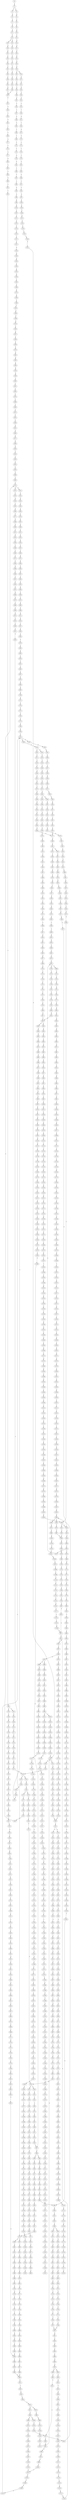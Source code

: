 strict digraph  {
	S0 -> S1 [ label = T ];
	S1 -> S2 [ label = C ];
	S1 -> S3 [ label = T ];
	S2 -> S4 [ label = G ];
	S3 -> S5 [ label = G ];
	S4 -> S6 [ label = C ];
	S5 -> S7 [ label = C ];
	S6 -> S8 [ label = C ];
	S7 -> S9 [ label = C ];
	S8 -> S10 [ label = A ];
	S9 -> S11 [ label = A ];
	S10 -> S12 [ label = T ];
	S11 -> S13 [ label = T ];
	S12 -> S14 [ label = G ];
	S13 -> S15 [ label = A ];
	S13 -> S16 [ label = G ];
	S14 -> S17 [ label = A ];
	S15 -> S18 [ label = A ];
	S16 -> S19 [ label = A ];
	S17 -> S20 [ label = A ];
	S18 -> S21 [ label = A ];
	S19 -> S22 [ label = A ];
	S20 -> S23 [ label = G ];
	S21 -> S24 [ label = C ];
	S22 -> S25 [ label = C ];
	S23 -> S26 [ label = A ];
	S24 -> S27 [ label = C ];
	S25 -> S28 [ label = C ];
	S26 -> S29 [ label = G ];
	S27 -> S30 [ label = T ];
	S28 -> S31 [ label = T ];
	S29 -> S32 [ label = T ];
	S29 -> S33 [ label = G ];
	S30 -> S34 [ label = C ];
	S31 -> S35 [ label = C ];
	S32 -> S36 [ label = C ];
	S33 -> S37 [ label = C ];
	S34 -> S38 [ label = C ];
	S35 -> S39 [ label = C ];
	S36 -> S40 [ label = T ];
	S37 -> S41 [ label = A ];
	S38 -> S42 [ label = A ];
	S39 -> S43 [ label = A ];
	S40 -> S44 [ label = C ];
	S41 -> S45 [ label = G ];
	S42 -> S46 [ label = G ];
	S43 -> S47 [ label = G ];
	S44 -> S48 [ label = T ];
	S45 -> S49 [ label = T ];
	S46 -> S50 [ label = T ];
	S47 -> S50 [ label = T ];
	S48 -> S51 [ label = C ];
	S49 -> S52 [ label = C ];
	S50 -> S53 [ label = C ];
	S51 -> S54 [ label = T ];
	S52 -> S55 [ label = C ];
	S53 -> S56 [ label = G ];
	S54 -> S57 [ label = C ];
	S55 -> S58 [ label = T ];
	S56 -> S59 [ label = T ];
	S57 -> S60 [ label = G ];
	S58 -> S61 [ label = G ];
	S59 -> S62 [ label = G ];
	S60 -> S63 [ label = G ];
	S61 -> S64 [ label = C ];
	S62 -> S65 [ label = C ];
	S63 -> S66 [ label = T ];
	S64 -> S67 [ label = G ];
	S65 -> S68 [ label = C ];
	S66 -> S69 [ label = C ];
	S67 -> S70 [ label = G ];
	S68 -> S71 [ label = A ];
	S69 -> S72 [ label = T ];
	S70 -> S73 [ label = C ];
	S71 -> S74 [ label = C ];
	S72 -> S75 [ label = C ];
	S73 -> S76 [ label = C ];
	S74 -> S77 [ label = G ];
	S75 -> S78 [ label = G ];
	S76 -> S79 [ label = T ];
	S77 -> S80 [ label = A ];
	S78 -> S81 [ label = G ];
	S79 -> S82 [ label = G ];
	S80 -> S83 [ label = G ];
	S81 -> S84 [ label = T ];
	S82 -> S85 [ label = T ];
	S83 -> S86 [ label = T ];
	S84 -> S87 [ label = T ];
	S85 -> S88 [ label = G ];
	S86 -> S89 [ label = G ];
	S87 -> S90 [ label = C ];
	S88 -> S91 [ label = C ];
	S89 -> S92 [ label = T ];
	S90 -> S93 [ label = A ];
	S91 -> S94 [ label = T ];
	S92 -> S95 [ label = C ];
	S93 -> S96 [ label = A ];
	S94 -> S97 [ label = A ];
	S95 -> S98 [ label = T ];
	S96 -> S99 [ label = G ];
	S97 -> S100 [ label = C ];
	S98 -> S101 [ label = T ];
	S98 -> S102 [ label = C ];
	S99 -> S103 [ label = A ];
	S100 -> S104 [ label = C ];
	S101 -> S105 [ label = C ];
	S102 -> S106 [ label = C ];
	S103 -> S107 [ label = C ];
	S104 -> S108 [ label = T ];
	S105 -> S109 [ label = G ];
	S106 -> S110 [ label = G ];
	S107 -> S111 [ label = C ];
	S108 -> S112 [ label = G ];
	S109 -> S113 [ label = G ];
	S110 -> S114 [ label = T ];
	S111 -> S115 [ label = T ];
	S112 -> S116 [ label = T ];
	S113 -> S117 [ label = T ];
	S114 -> S118 [ label = T ];
	S115 -> S119 [ label = T ];
	S116 -> S120 [ label = C ];
	S117 -> S121 [ label = C ];
	S118 -> S122 [ label = C ];
	S119 -> S123 [ label = T ];
	S120 -> S124 [ label = C ];
	S121 -> S125 [ label = C ];
	S122 -> S126 [ label = C ];
	S123 -> S127 [ label = T ];
	S124 -> S128 [ label = T ];
	S125 -> S129 [ label = T ];
	S126 -> S130 [ label = T ];
	S127 -> S131 [ label = T ];
	S128 -> S132 [ label = T ];
	S129 -> S133 [ label = T ];
	S130 -> S134 [ label = T ];
	S131 -> S135 [ label = G ];
	S132 -> S136 [ label = G ];
	S133 -> S137 [ label = G ];
	S134 -> S138 [ label = A ];
	S135 -> S139 [ label = A ];
	S136 -> S140 [ label = A ];
	S136 -> S141 [ label = T ];
	S137 -> S142 [ label = A ];
	S138 -> S143 [ label = A ];
	S139 -> S144 [ label = A ];
	S140 -> S145 [ label = A ];
	S141 -> S146 [ label = A ];
	S142 -> S147 [ label = A ];
	S143 -> S148 [ label = A ];
	S144 -> S149 [ label = C ];
	S145 -> S150 [ label = C ];
	S146 -> S151 [ label = G ];
	S147 -> S150 [ label = C ];
	S148 -> S152 [ label = C ];
	S149 -> S153 [ label = A ];
	S150 -> S154 [ label = T ];
	S150 -> S155 [ label = A ];
	S151 -> S156 [ label = G ];
	S152 -> S157 [ label = A ];
	S153 -> S158 [ label = G ];
	S154 -> S159 [ label = T ];
	S155 -> S160 [ label = G ];
	S156 -> S161 [ label = A ];
	S157 -> S162 [ label = G ];
	S158 -> S163 [ label = T ];
	S159 -> S164 [ label = C ];
	S160 -> S165 [ label = G ];
	S161 -> S166 [ label = G ];
	S162 -> S167 [ label = G ];
	S163 -> S168 [ label = T ];
	S164 -> S169 [ label = A ];
	S165 -> S170 [ label = G ];
	S165 -> S171 [ label = T ];
	S166 -> S172 [ label = A ];
	S167 -> S173 [ label = T ];
	S168 -> S174 [ label = G ];
	S169 -> S175 [ label = A ];
	S170 -> S176 [ label = T ];
	S171 -> S177 [ label = C ];
	S172 -> S178 [ label = G ];
	S173 -> S179 [ label = C ];
	S174 -> S180 [ label = A ];
	S175 -> S181 [ label = C ];
	S176 -> S182 [ label = C ];
	S177 -> S183 [ label = C ];
	S178 -> S184 [ label = G ];
	S179 -> S185 [ label = T ];
	S180 -> S186 [ label = C ];
	S181 -> S187 [ label = C ];
	S181 -> S188 [ label = T ];
	S182 -> S189 [ label = C ];
	S183 -> S190 [ label = C ];
	S184 -> S191 [ label = T ];
	S185 -> S192 [ label = C ];
	S186 -> S193 [ label = T ];
	S187 -> S194 [ label = G ];
	S188 -> S195 [ label = G ];
	S189 -> S196 [ label = G ];
	S190 -> S197 [ label = T ];
	S191 -> S198 [ label = C ];
	S192 -> S199 [ label = T ];
	S193 -> S200 [ label = G ];
	S194 -> S201 [ label = G ];
	S195 -> S202 [ label = G ];
	S195 -> S203 [ label = C ];
	S196 -> S204 [ label = C ];
	S197 -> S205 [ label = T ];
	S198 -> S206 [ label = C ];
	S199 -> S207 [ label = C ];
	S200 -> S208 [ label = T ];
	S201 -> S209 [ label = C ];
	S202 -> S210 [ label = C ];
	S203 -> S211 [ label = C ];
	S204 -> S212 [ label = C ];
	S205 -> S213 [ label = C ];
	S206 -> S214 [ label = C ];
	S207 -> S215 [ label = C ];
	S208 -> S216 [ label = A ];
	S209 -> S217 [ label = C ];
	S210 -> S218 [ label = C ];
	S211 -> S219 [ label = C ];
	S212 -> S220 [ label = G ];
	S213 -> S221 [ label = T ];
	S213 -> S222 [ label = G ];
	S214 -> S223 [ label = A ];
	S214 -> S224 [ label = G ];
	S215 -> S225 [ label = G ];
	S216 -> S226 [ label = C ];
	S217 -> S227 [ label = C ];
	S218 -> S228 [ label = C ];
	S219 -> S229 [ label = T ];
	S220 -> S230 [ label = C ];
	S220 -> S231 [ label = G ];
	S221 -> S232 [ label = C ];
	S222 -> S233 [ label = C ];
	S223 -> S234 [ label = G ];
	S224 -> S235 [ label = G ];
	S225 -> S236 [ label = T ];
	S226 -> S237 [ label = A ];
	S227 -> S238 [ label = A ];
	S228 -> S239 [ label = A ];
	S229 -> S240 [ label = A ];
	S230 -> S241 [ label = A ];
	S231 -> S242 [ label = A ];
	S232 -> S243 [ label = G ];
	S233 -> S244 [ label = A ];
	S234 -> S245 [ label = A ];
	S235 -> S246 [ label = A ];
	S236 -> S247 [ label = A ];
	S237 -> S248 [ label = C ];
	S238 -> S249 [ label = G ];
	S239 -> S250 [ label = G ];
	S240 -> S251 [ label = G ];
	S241 -> S252 [ label = C ];
	S242 -> S253 [ label = A ];
	S243 -> S254 [ label = T ];
	S244 -> S255 [ label = C ];
	S245 -> S256 [ label = G ];
	S246 -> S257 [ label = G ];
	S247 -> S258 [ label = C ];
	S248 -> S259 [ label = T ];
	S249 -> S260 [ label = T ];
	S250 -> S261 [ label = G ];
	S251 -> S262 [ label = G ];
	S252 -> S263 [ label = G ];
	S253 -> S264 [ label = C ];
	S254 -> S265 [ label = A ];
	S255 -> S266 [ label = G ];
	S256 -> S267 [ label = C ];
	S257 -> S268 [ label = G ];
	S258 -> S269 [ label = A ];
	S259 -> S270 [ label = T ];
	S260 -> S271 [ label = T ];
	S261 -> S272 [ label = T ];
	S262 -> S273 [ label = T ];
	S263 -> S274 [ label = C ];
	S264 -> S275 [ label = T ];
	S265 -> S276 [ label = C ];
	S266 -> S277 [ label = T ];
	S267 -> S278 [ label = C ];
	S268 -> S279 [ label = C ];
	S269 -> S280 [ label = T ];
	S270 -> S281 [ label = G ];
	S271 -> S282 [ label = G ];
	S272 -> S283 [ label = G ];
	S273 -> S284 [ label = G ];
	S274 -> S285 [ label = G ];
	S275 -> S286 [ label = G ];
	S276 -> S287 [ label = G ];
	S277 -> S288 [ label = G ];
	S278 -> S289 [ label = A ];
	S279 -> S290 [ label = G ];
	S280 -> S291 [ label = G ];
	S281 -> S292 [ label = G ];
	S282 -> S293 [ label = T ];
	S283 -> S294 [ label = C ];
	S283 -> S295 [ label = G ];
	S284 -> S296 [ label = T ];
	S285 -> S297 [ label = C ];
	S286 -> S298 [ label = C ];
	S287 -> S299 [ label = G ];
	S288 -> S300 [ label = G ];
	S289 -> S301 [ label = C ];
	S290 -> S302 [ label = T ];
	S291 -> S303 [ label = G ];
	S292 -> S304 [ label = A ];
	S293 -> S305 [ label = G ];
	S294 -> S306 [ label = G ];
	S295 -> S307 [ label = G ];
	S296 -> S308 [ label = G ];
	S297 -> S309 [ label = A ];
	S298 -> S310 [ label = A ];
	S299 -> S311 [ label = C ];
	S300 -> S312 [ label = C ];
	S301 -> S313 [ label = G ];
	S302 -> S314 [ label = G ];
	S303 -> S315 [ label = C ];
	S304 -> S316 [ label = G ];
	S305 -> S317 [ label = C ];
	S306 -> S318 [ label = C ];
	S307 -> S319 [ label = C ];
	S308 -> S320 [ label = C ];
	S309 -> S321 [ label = G ];
	S310 -> S322 [ label = A ];
	S311 -> S323 [ label = T ];
	S312 -> S324 [ label = G ];
	S313 -> S325 [ label = G ];
	S314 -> S326 [ label = G ];
	S315 -> S327 [ label = G ];
	S316 -> S328 [ label = A ];
	S317 -> S329 [ label = G ];
	S318 -> S330 [ label = G ];
	S319 -> S331 [ label = T ];
	S320 -> S332 [ label = G ];
	S321 -> S333 [ label = C ];
	S322 -> S334 [ label = C ];
	S323 -> S335 [ label = A ];
	S324 -> S336 [ label = T ];
	S325 -> S337 [ label = T ];
	S326 -> S338 [ label = T ];
	S327 -> S339 [ label = C ];
	S328 -> S340 [ label = C ];
	S329 -> S341 [ label = T ];
	S330 -> S342 [ label = T ];
	S331 -> S343 [ label = T ];
	S332 -> S344 [ label = T ];
	S333 -> S345 [ label = C ];
	S334 -> S346 [ label = C ];
	S335 -> S347 [ label = C ];
	S336 -> S348 [ label = C ];
	S337 -> S349 [ label = T ];
	S338 -> S350 [ label = A ];
	S339 -> S351 [ label = C ];
	S340 -> S352 [ label = C ];
	S341 -> S353 [ label = C ];
	S342 -> S354 [ label = C ];
	S343 -> S355 [ label = C ];
	S344 -> S356 [ label = C ];
	S345 -> S357 [ label = G ];
	S346 -> S358 [ label = A ];
	S347 -> S359 [ label = T ];
	S348 -> S360 [ label = C ];
	S349 -> S361 [ label = A ];
	S350 -> S362 [ label = T ];
	S351 -> S363 [ label = C ];
	S352 -> S364 [ label = C ];
	S353 -> S365 [ label = G ];
	S354 -> S366 [ label = G ];
	S355 -> S367 [ label = G ];
	S356 -> S368 [ label = G ];
	S357 -> S369 [ label = G ];
	S358 -> S370 [ label = G ];
	S359 -> S371 [ label = G ];
	S360 -> S372 [ label = C ];
	S361 -> S373 [ label = C ];
	S362 -> S374 [ label = G ];
	S363 -> S375 [ label = C ];
	S364 -> S376 [ label = C ];
	S365 -> S377 [ label = A ];
	S366 -> S378 [ label = T ];
	S367 -> S379 [ label = A ];
	S368 -> S377 [ label = A ];
	S369 -> S380 [ label = C ];
	S369 -> S381 [ label = T ];
	S370 -> S382 [ label = A ];
	S371 -> S383 [ label = G ];
	S372 -> S384 [ label = C ];
	S373 -> S385 [ label = T ];
	S374 -> S386 [ label = A ];
	S375 -> S387 [ label = C ];
	S376 -> S388 [ label = C ];
	S377 -> S389 [ label = A ];
	S378 -> S390 [ label = G ];
	S379 -> S391 [ label = A ];
	S380 -> S392 [ label = A ];
	S381 -> S393 [ label = G ];
	S382 -> S394 [ label = A ];
	S383 -> S395 [ label = T ];
	S384 -> S396 [ label = A ];
	S385 -> S397 [ label = G ];
	S386 -> S398 [ label = G ];
	S387 -> S399 [ label = A ];
	S388 -> S400 [ label = C ];
	S389 -> S401 [ label = C ];
	S390 -> S402 [ label = C ];
	S391 -> S403 [ label = C ];
	S392 -> S404 [ label = C ];
	S393 -> S405 [ label = G ];
	S394 -> S406 [ label = C ];
	S395 -> S407 [ label = G ];
	S396 -> S408 [ label = C ];
	S397 -> S409 [ label = C ];
	S398 -> S410 [ label = C ];
	S399 -> S411 [ label = C ];
	S400 -> S412 [ label = T ];
	S401 -> S413 [ label = C ];
	S401 -> S414 [ label = A ];
	S402 -> S415 [ label = A ];
	S403 -> S416 [ label = A ];
	S404 -> S417 [ label = T ];
	S405 -> S418 [ label = A ];
	S406 -> S419 [ label = A ];
	S407 -> S420 [ label = C ];
	S408 -> S421 [ label = T ];
	S409 -> S422 [ label = A ];
	S410 -> S423 [ label = G ];
	S411 -> S424 [ label = T ];
	S412 -> S425 [ label = T ];
	S413 -> S426 [ label = T ];
	S414 -> S427 [ label = C ];
	S415 -> S428 [ label = T ];
	S416 -> S429 [ label = C ];
	S417 -> S430 [ label = T ];
	S418 -> S431 [ label = A ];
	S419 -> S432 [ label = G ];
	S420 -> S433 [ label = T ];
	S421 -> S434 [ label = T ];
	S422 -> S435 [ label = G ];
	S423 -> S436 [ label = G ];
	S424 -> S437 [ label = T ];
	S425 -> S438 [ label = C ];
	S426 -> S439 [ label = T ];
	S427 -> S440 [ label = C ];
	S428 -> S441 [ label = C ];
	S429 -> S442 [ label = G ];
	S430 -> S443 [ label = C ];
	S431 -> S444 [ label = G ];
	S432 -> S445 [ label = C ];
	S433 -> S446 [ label = A ];
	S434 -> S447 [ label = G ];
	S435 -> S448 [ label = A ];
	S436 -> S449 [ label = T ];
	S437 -> S450 [ label = T ];
	S438 -> S451 [ label = A ];
	S439 -> S452 [ label = C ];
	S440 -> S453 [ label = C ];
	S441 -> S454 [ label = C ];
	S442 -> S455 [ label = C ];
	S443 -> S456 [ label = A ];
	S444 -> S457 [ label = A ];
	S445 -> S458 [ label = C ];
	S446 -> S459 [ label = C ];
	S447 -> S460 [ label = A ];
	S448 -> S461 [ label = C ];
	S449 -> S462 [ label = C ];
	S450 -> S463 [ label = A ];
	S451 -> S464 [ label = G ];
	S452 -> S465 [ label = G ];
	S453 -> S466 [ label = G ];
	S454 -> S467 [ label = G ];
	S455 -> S468 [ label = G ];
	S456 -> S469 [ label = G ];
	S457 -> S470 [ label = A ];
	S458 -> S471 [ label = G ];
	S459 -> S472 [ label = T ];
	S460 -> S473 [ label = G ];
	S461 -> S474 [ label = G ];
	S462 -> S475 [ label = G ];
	S463 -> S476 [ label = G ];
	S464 -> S477 [ label = A ];
	S465 -> S478 [ label = T ];
	S466 -> S479 [ label = T ];
	S467 -> S480 [ label = C ];
	S468 -> S481 [ label = C ];
	S469 -> S482 [ label = C ];
	S470 -> S483 [ label = C ];
	S471 -> S484 [ label = T ];
	S472 -> S485 [ label = G ];
	S473 -> S486 [ label = C ];
	S474 -> S487 [ label = G ];
	S475 -> S488 [ label = C ];
	S476 -> S489 [ label = C ];
	S477 -> S490 [ label = G ];
	S478 -> S491 [ label = A ];
	S479 -> S492 [ label = A ];
	S480 -> S493 [ label = A ];
	S481 -> S494 [ label = A ];
	S482 -> S495 [ label = C ];
	S483 -> S496 [ label = G ];
	S484 -> S497 [ label = C ];
	S485 -> S498 [ label = T ];
	S486 -> S499 [ label = C ];
	S487 -> S500 [ label = A ];
	S488 -> S501 [ label = A ];
	S489 -> S502 [ label = C ];
	S490 -> S503 [ label = G ];
	S491 -> S504 [ label = C ];
	S492 -> S505 [ label = C ];
	S493 -> S506 [ label = C ];
	S494 -> S507 [ label = C ];
	S495 -> S508 [ label = G ];
	S496 -> S509 [ label = G ];
	S497 -> S510 [ label = C ];
	S498 -> S511 [ label = A ];
	S499 -> S512 [ label = G ];
	S500 -> S513 [ label = C ];
	S501 -> S514 [ label = C ];
	S502 -> S515 [ label = G ];
	S503 -> S516 [ label = T ];
	S504 -> S517 [ label = T ];
	S505 -> S518 [ label = G ];
	S506 -> S519 [ label = G ];
	S507 -> S520 [ label = G ];
	S508 -> S521 [ label = C ];
	S509 -> S522 [ label = C ];
	S510 -> S523 [ label = T ];
	S511 -> S524 [ label = A ];
	S512 -> S525 [ label = C ];
	S513 -> S526 [ label = A ];
	S514 -> S527 [ label = G ];
	S515 -> S528 [ label = T ];
	S516 -> S529 [ label = C ];
	S517 -> S530 [ label = T ];
	S518 -> S531 [ label = T ];
	S519 -> S532 [ label = T ];
	S520 -> S533 [ label = T ];
	S521 -> S534 [ label = C ];
	S522 -> S535 [ label = A ];
	S523 -> S536 [ label = C ];
	S524 -> S537 [ label = C ];
	S525 -> S538 [ label = C ];
	S526 -> S539 [ label = C ];
	S527 -> S540 [ label = C ];
	S528 -> S541 [ label = C ];
	S529 -> S542 [ label = C ];
	S530 -> S543 [ label = C ];
	S531 -> S544 [ label = C ];
	S532 -> S545 [ label = C ];
	S533 -> S546 [ label = C ];
	S534 -> S547 [ label = C ];
	S535 -> S548 [ label = C ];
	S536 -> S549 [ label = T ];
	S537 -> S550 [ label = A ];
	S538 -> S551 [ label = C ];
	S539 -> S552 [ label = A ];
	S540 -> S553 [ label = G ];
	S541 -> S554 [ label = C ];
	S542 -> S555 [ label = C ];
	S543 -> S556 [ label = A ];
	S544 -> S557 [ label = C ];
	S545 -> S558 [ label = G ];
	S546 -> S559 [ label = C ];
	S547 -> S560 [ label = C ];
	S548 -> S561 [ label = C ];
	S548 -> S562 [ label = T ];
	S549 -> S563 [ label = G ];
	S550 -> S564 [ label = C ];
	S551 -> S565 [ label = C ];
	S552 -> S566 [ label = C ];
	S553 -> S567 [ label = C ];
	S554 -> S568 [ label = C ];
	S555 -> S569 [ label = T ];
	S556 -> S570 [ label = A ];
	S557 -> S571 [ label = A ];
	S558 -> S572 [ label = A ];
	S559 -> S573 [ label = A ];
	S560 -> S574 [ label = T ];
	S561 -> S575 [ label = G ];
	S562 -> S576 [ label = G ];
	S563 -> S577 [ label = T ];
	S564 -> S578 [ label = A ];
	S565 -> S574 [ label = T ];
	S566 -> S579 [ label = C ];
	S567 -> S580 [ label = G ];
	S568 -> S581 [ label = A ];
	S569 -> S582 [ label = T ];
	S570 -> S583 [ label = G ];
	S571 -> S584 [ label = G ];
	S572 -> S585 [ label = G ];
	S573 -> S586 [ label = G ];
	S574 -> S587 [ label = T ];
	S574 -> S588 [ label = C ];
	S575 -> S589 [ label = G ];
	S576 -> S590 [ label = G ];
	S577 -> S591 [ label = C ];
	S578 -> S592 [ label = C ];
	S579 -> S593 [ label = T ];
	S580 -> S594 [ label = G ];
	S581 -> S595 [ label = C ];
	S582 -> S213 [ label = C ];
	S583 -> S596 [ label = C ];
	S584 -> S597 [ label = C ];
	S585 -> S598 [ label = C ];
	S586 -> S599 [ label = C ];
	S587 -> S600 [ label = C ];
	S588 -> S601 [ label = C ];
	S589 -> S602 [ label = G ];
	S590 -> S603 [ label = G ];
	S591 -> S604 [ label = G ];
	S592 -> S605 [ label = G ];
	S593 -> S606 [ label = C ];
	S594 -> S607 [ label = C ];
	S595 -> S608 [ label = C ];
	S596 -> S609 [ label = G ];
	S597 -> S610 [ label = G ];
	S598 -> S611 [ label = G ];
	S599 -> S612 [ label = T ];
	S599 -> S610 [ label = G ];
	S600 -> S613 [ label = A ];
	S601 -> S614 [ label = A ];
	S602 -> S615 [ label = A ];
	S603 -> S616 [ label = A ];
	S604 -> S617 [ label = T ];
	S605 -> S618 [ label = C ];
	S606 -> S619 [ label = T ];
	S607 -> S620 [ label = T ];
	S608 -> S621 [ label = A ];
	S609 -> S622 [ label = A ];
	S610 -> S623 [ label = A ];
	S611 -> S624 [ label = A ];
	S612 -> S625 [ label = T ];
	S613 -> S626 [ label = C ];
	S614 -> S627 [ label = C ];
	S615 -> S628 [ label = A ];
	S616 -> S629 [ label = A ];
	S617 -> S630 [ label = G ];
	S618 -> S631 [ label = T ];
	S619 -> S632 [ label = A ];
	S620 -> S633 [ label = G ];
	S621 -> S634 [ label = C ];
	S622 -> S635 [ label = G ];
	S623 -> S636 [ label = G ];
	S624 -> S637 [ label = G ];
	S625 -> S638 [ label = C ];
	S626 -> S639 [ label = G ];
	S627 -> S640 [ label = C ];
	S628 -> S641 [ label = T ];
	S629 -> S642 [ label = C ];
	S630 -> S643 [ label = G ];
	S631 -> S644 [ label = C ];
	S632 -> S645 [ label = G ];
	S633 -> S646 [ label = G ];
	S634 -> S647 [ label = C ];
	S635 -> S648 [ label = T ];
	S636 -> S649 [ label = T ];
	S637 -> S650 [ label = T ];
	S638 -> S651 [ label = A ];
	S639 -> S652 [ label = C ];
	S640 -> S653 [ label = C ];
	S641 -> S654 [ label = T ];
	S642 -> S655 [ label = T ];
	S643 -> S656 [ label = T ];
	S644 -> S657 [ label = C ];
	S645 -> S658 [ label = A ];
	S646 -> S659 [ label = A ];
	S647 -> S660 [ label = G ];
	S648 -> S661 [ label = C ];
	S649 -> S662 [ label = C ];
	S650 -> S663 [ label = C ];
	S651 -> S664 [ label = C ];
	S652 -> S665 [ label = T ];
	S653 -> S666 [ label = G ];
	S654 -> S667 [ label = G ];
	S655 -> S668 [ label = G ];
	S656 -> S669 [ label = A ];
	S657 -> S670 [ label = T ];
	S658 -> S671 [ label = A ];
	S659 -> S672 [ label = A ];
	S660 -> S673 [ label = A ];
	S661 -> S674 [ label = C ];
	S662 -> S675 [ label = C ];
	S662 -> S676 [ label = T ];
	S663 -> S677 [ label = G ];
	S664 -> S678 [ label = G ];
	S665 -> S679 [ label = C ];
	S666 -> S680 [ label = C ];
	S667 -> S681 [ label = A ];
	S668 -> S682 [ label = G ];
	S670 -> S683 [ label = A ];
	S671 -> S684 [ label = C ];
	S672 -> S685 [ label = T ];
	S673 -> S686 [ label = T ];
	S674 -> S687 [ label = C ];
	S675 -> S687 [ label = C ];
	S676 -> S688 [ label = C ];
	S677 -> S689 [ label = A ];
	S678 -> S690 [ label = C ];
	S679 -> S691 [ label = C ];
	S680 -> S692 [ label = C ];
	S681 -> S693 [ label = A ];
	S682 -> S694 [ label = A ];
	S683 -> S695 [ label = G ];
	S684 -> S696 [ label = G ];
	S685 -> S697 [ label = G ];
	S686 -> S698 [ label = C ];
	S687 -> S699 [ label = T ];
	S687 -> S700 [ label = G ];
	S688 -> S701 [ label = G ];
	S689 -> S702 [ label = A ];
	S690 -> S703 [ label = C ];
	S691 -> S704 [ label = G ];
	S692 -> S705 [ label = G ];
	S693 -> S706 [ label = C ];
	S694 -> S707 [ label = C ];
	S695 -> S708 [ label = A ];
	S696 -> S709 [ label = A ];
	S697 -> S710 [ label = G ];
	S698 -> S711 [ label = G ];
	S699 -> S712 [ label = C ];
	S700 -> S713 [ label = C ];
	S701 -> S714 [ label = T ];
	S702 -> S715 [ label = C ];
	S703 -> S716 [ label = C ];
	S704 -> S717 [ label = G ];
	S705 -> S718 [ label = G ];
	S706 -> S719 [ label = C ];
	S707 -> S720 [ label = C ];
	S708 -> S721 [ label = A ];
	S709 -> S722 [ label = G ];
	S710 -> S723 [ label = G ];
	S711 -> S724 [ label = G ];
	S712 -> S725 [ label = C ];
	S713 -> S726 [ label = C ];
	S714 -> S727 [ label = C ];
	S715 -> S728 [ label = C ];
	S716 -> S729 [ label = T ];
	S717 -> S730 [ label = T ];
	S718 -> S731 [ label = T ];
	S719 -> S732 [ label = C ];
	S720 -> S733 [ label = C ];
	S721 -> S734 [ label = C ];
	S722 -> S735 [ label = G ];
	S723 -> S736 [ label = G ];
	S724 -> S737 [ label = T ];
	S725 -> S738 [ label = G ];
	S726 -> S739 [ label = T ];
	S727 -> S740 [ label = T ];
	S728 -> S741 [ label = T ];
	S729 -> S742 [ label = T ];
	S730 -> S743 [ label = T ];
	S731 -> S744 [ label = C ];
	S732 -> S745 [ label = G ];
	S733 -> S746 [ label = G ];
	S734 -> S747 [ label = T ];
	S735 -> S748 [ label = T ];
	S736 -> S749 [ label = T ];
	S737 -> S750 [ label = T ];
	S738 -> S751 [ label = G ];
	S739 -> S752 [ label = G ];
	S740 -> S753 [ label = G ];
	S741 -> S754 [ label = G ];
	S742 -> S755 [ label = C ];
	S743 -> S756 [ label = G ];
	S744 -> S757 [ label = C ];
	S745 -> S758 [ label = T ];
	S746 -> S759 [ label = T ];
	S747 -> S760 [ label = T ];
	S748 -> S761 [ label = G ];
	S749 -> S762 [ label = C ];
	S750 -> S763 [ label = C ];
	S751 -> S764 [ label = T ];
	S752 -> S765 [ label = T ];
	S753 -> S766 [ label = T ];
	S754 -> S767 [ label = T ];
	S755 -> S768 [ label = A ];
	S756 -> S769 [ label = C ];
	S757 -> S770 [ label = C ];
	S758 -> S771 [ label = C ];
	S759 -> S772 [ label = C ];
	S760 -> S773 [ label = C ];
	S761 -> S774 [ label = T ];
	S762 -> S775 [ label = C ];
	S763 -> S776 [ label = C ];
	S764 -> S777 [ label = C ];
	S765 -> S778 [ label = C ];
	S766 -> S779 [ label = T ];
	S767 -> S780 [ label = C ];
	S768 -> S781 [ label = T ];
	S769 -> S782 [ label = A ];
	S770 -> S783 [ label = A ];
	S771 -> S784 [ label = T ];
	S772 -> S785 [ label = T ];
	S773 -> S786 [ label = A ];
	S774 -> S787 [ label = C ];
	S775 -> S788 [ label = G ];
	S776 -> S789 [ label = A ];
	S777 -> S790 [ label = T ];
	S778 -> S791 [ label = G ];
	S779 -> S792 [ label = C ];
	S780 -> S793 [ label = G ];
	S781 -> S794 [ label = C ];
	S782 -> S795 [ label = C ];
	S783 -> S796 [ label = G ];
	S784 -> S797 [ label = C ];
	S785 -> S798 [ label = C ];
	S786 -> S799 [ label = A ];
	S787 -> S800 [ label = C ];
	S788 -> S801 [ label = C ];
	S789 -> S802 [ label = G ];
	S790 -> S803 [ label = G ];
	S791 -> S804 [ label = C ];
	S792 -> S805 [ label = C ];
	S793 -> S806 [ label = C ];
	S794 -> S807 [ label = C ];
	S795 -> S808 [ label = T ];
	S796 -> S809 [ label = T ];
	S797 -> S810 [ label = G ];
	S798 -> S810 [ label = G ];
	S799 -> S181 [ label = C ];
	S800 -> S811 [ label = C ];
	S801 -> S812 [ label = C ];
	S802 -> S813 [ label = T ];
	S803 -> S814 [ label = G ];
	S804 -> S815 [ label = G ];
	S805 -> S816 [ label = G ];
	S806 -> S817 [ label = G ];
	S807 -> S818 [ label = A ];
	S808 -> S819 [ label = G ];
	S809 -> S820 [ label = G ];
	S810 -> S821 [ label = G ];
	S811 -> S822 [ label = T ];
	S812 -> S220 [ label = G ];
	S813 -> S823 [ label = G ];
	S814 -> S824 [ label = A ];
	S815 -> S825 [ label = C ];
	S816 -> S826 [ label = T ];
	S817 -> S825 [ label = C ];
	S818 -> S827 [ label = G ];
	S819 -> S828 [ label = G ];
	S820 -> S829 [ label = G ];
	S821 -> S830 [ label = C ];
	S822 -> S831 [ label = G ];
	S823 -> S832 [ label = G ];
	S824 -> S833 [ label = G ];
	S825 -> S834 [ label = G ];
	S825 -> S835 [ label = A ];
	S826 -> S836 [ label = G ];
	S827 -> S837 [ label = A ];
	S828 -> S838 [ label = T ];
	S829 -> S839 [ label = T ];
	S830 -> S840 [ label = A ];
	S831 -> S841 [ label = T ];
	S832 -> S842 [ label = T ];
	S833 -> S843 [ label = G ];
	S834 -> S844 [ label = A ];
	S835 -> S845 [ label = A ];
	S836 -> S846 [ label = G ];
	S837 -> S847 [ label = A ];
	S838 -> S848 [ label = C ];
	S839 -> S849 [ label = C ];
	S840 -> S850 [ label = C ];
	S841 -> S851 [ label = C ];
	S842 -> S852 [ label = C ];
	S843 -> S853 [ label = G ];
	S844 -> S854 [ label = G ];
	S845 -> S855 [ label = C ];
	S846 -> S856 [ label = C ];
	S847 -> S857 [ label = C ];
	S848 -> S858 [ label = G ];
	S849 -> S859 [ label = G ];
	S850 -> S860 [ label = C ];
	S851 -> S861 [ label = C ];
	S852 -> S859 [ label = G ];
	S853 -> S862 [ label = T ];
	S854 -> S863 [ label = C ];
	S855 -> S864 [ label = C ];
	S856 -> S865 [ label = C ];
	S857 -> S866 [ label = C ];
	S858 -> S867 [ label = T ];
	S859 -> S868 [ label = T ];
	S860 -> S869 [ label = G ];
	S861 -> S870 [ label = T ];
	S862 -> S871 [ label = G ];
	S863 -> S872 [ label = A ];
	S864 -> S873 [ label = C ];
	S865 -> S874 [ label = C ];
	S866 -> S875 [ label = A ];
	S866 -> S876 [ label = G ];
	S867 -> S877 [ label = C ];
	S868 -> S878 [ label = C ];
	S869 -> S879 [ label = A ];
	S870 -> S880 [ label = A ];
	S871 -> S881 [ label = T ];
	S872 -> S882 [ label = G ];
	S873 -> S883 [ label = G ];
	S874 -> S884 [ label = G ];
	S875 -> S885 [ label = G ];
	S875 -> S886 [ label = C ];
	S876 -> S887 [ label = G ];
	S877 -> S888 [ label = C ];
	S878 -> S889 [ label = C ];
	S879 -> S890 [ label = G ];
	S879 -> S891 [ label = A ];
	S880 -> S892 [ label = C ];
	S881 -> S893 [ label = T ];
	S882 -> S894 [ label = T ];
	S883 -> S895 [ label = T ];
	S884 -> S896 [ label = T ];
	S885 -> S897 [ label = A ];
	S886 -> S898 [ label = C ];
	S887 -> S899 [ label = A ];
	S888 -> S900 [ label = G ];
	S889 -> S900 [ label = G ];
	S890 -> S901 [ label = T ];
	S891 -> S902 [ label = T ];
	S892 -> S903 [ label = T ];
	S893 -> S904 [ label = C ];
	S894 -> S905 [ label = G ];
	S895 -> S906 [ label = A ];
	S896 -> S907 [ label = C ];
	S897 -> S908 [ label = C ];
	S898 -> S909 [ label = A ];
	S899 -> S910 [ label = C ];
	S900 -> S911 [ label = T ];
	S901 -> S912 [ label = C ];
	S902 -> S913 [ label = G ];
	S903 -> S914 [ label = A ];
	S904 -> S915 [ label = C ];
	S905 -> S916 [ label = C ];
	S906 -> S917 [ label = C ];
	S907 -> S918 [ label = C ];
	S908 -> S919 [ label = T ];
	S909 -> S920 [ label = C ];
	S910 -> S921 [ label = G ];
	S911 -> S922 [ label = C ];
	S912 -> S923 [ label = C ];
	S913 -> S924 [ label = T ];
	S914 -> S925 [ label = C ];
	S915 -> S926 [ label = A ];
	S916 -> S927 [ label = A ];
	S917 -> S928 [ label = A ];
	S918 -> S929 [ label = A ];
	S919 -> S930 [ label = C ];
	S920 -> S931 [ label = C ];
	S921 -> S932 [ label = C ];
	S922 -> S933 [ label = A ];
	S923 -> S934 [ label = A ];
	S923 -> S935 [ label = T ];
	S924 -> S936 [ label = A ];
	S925 -> S937 [ label = C ];
	S926 -> S938 [ label = G ];
	S927 -> S939 [ label = A ];
	S928 -> S940 [ label = G ];
	S929 -> S941 [ label = G ];
	S930 -> S942 [ label = C ];
	S931 -> S943 [ label = C ];
	S932 -> S944 [ label = C ];
	S933 -> S945 [ label = C ];
	S934 -> S946 [ label = G ];
	S935 -> S947 [ label = C ];
	S936 -> S948 [ label = G ];
	S937 -> S949 [ label = A ];
	S938 -> S950 [ label = C ];
	S939 -> S951 [ label = C ];
	S940 -> S952 [ label = C ];
	S941 -> S953 [ label = T ];
	S942 -> S954 [ label = C ];
	S943 -> S955 [ label = C ];
	S944 -> S956 [ label = C ];
	S945 -> S957 [ label = C ];
	S946 -> S958 [ label = T ];
	S946 -> S959 [ label = C ];
	S947 -> S960 [ label = G ];
	S948 -> S961 [ label = T ];
	S949 -> S962 [ label = G ];
	S950 -> S963 [ label = A ];
	S951 -> S964 [ label = A ];
	S952 -> S965 [ label = A ];
	S953 -> S966 [ label = A ];
	S954 -> S967 [ label = A ];
	S955 -> S968 [ label = T ];
	S956 -> S969 [ label = A ];
	S957 -> S970 [ label = C ];
	S957 -> S971 [ label = G ];
	S958 -> S972 [ label = A ];
	S959 -> S973 [ label = T ];
	S960 -> S974 [ label = A ];
	S961 -> S975 [ label = T ];
	S962 -> S976 [ label = G ];
	S963 -> S977 [ label = G ];
	S964 -> S978 [ label = G ];
	S965 -> S979 [ label = G ];
	S966 -> S980 [ label = G ];
	S967 -> S981 [ label = T ];
	S968 -> S982 [ label = T ];
	S969 -> S983 [ label = T ];
	S970 -> S984 [ label = T ];
	S971 -> S985 [ label = A ];
	S972 -> S986 [ label = G ];
	S973 -> S987 [ label = T ];
	S974 -> S988 [ label = A ];
	S975 -> S989 [ label = T ];
	S976 -> S990 [ label = A ];
	S977 -> S991 [ label = A ];
	S978 -> S992 [ label = C ];
	S979 -> S993 [ label = G ];
	S980 -> S994 [ label = C ];
	S981 -> S995 [ label = C ];
	S982 -> S996 [ label = C ];
	S983 -> S997 [ label = C ];
	S984 -> S998 [ label = G ];
	S985 -> S999 [ label = A ];
	S985 -> S1000 [ label = G ];
	S986 -> S1001 [ label = G ];
	S987 -> S638 [ label = C ];
	S988 -> S1002 [ label = C ];
	S989 -> S1003 [ label = C ];
	S990 -> S1004 [ label = G ];
	S991 -> S1005 [ label = T ];
	S992 -> S1006 [ label = T ];
	S993 -> S1007 [ label = T ];
	S994 -> S1008 [ label = T ];
	S995 -> S1009 [ label = T ];
	S996 -> S1010 [ label = C ];
	S996 -> S1011 [ label = G ];
	S997 -> S1012 [ label = G ];
	S998 -> S1013 [ label = T ];
	S999 -> S1014 [ label = T ];
	S1000 -> S1015 [ label = T ];
	S1001 -> S1016 [ label = G ];
	S1002 -> S1017 [ label = T ];
	S1003 -> S1018 [ label = A ];
	S1004 -> S1019 [ label = A ];
	S1005 -> S1020 [ label = A ];
	S1006 -> S1021 [ label = A ];
	S1007 -> S1022 [ label = G ];
	S1008 -> S1023 [ label = C ];
	S1009 -> S1024 [ label = G ];
	S1010 -> S1025 [ label = T ];
	S1011 -> S1026 [ label = A ];
	S1012 -> S1027 [ label = T ];
	S1013 -> S1028 [ label = C ];
	S1014 -> S1029 [ label = C ];
	S1015 -> S1030 [ label = C ];
	S1016 -> S1031 [ label = T ];
	S1017 -> S1032 [ label = T ];
	S1018 -> S1033 [ label = C ];
	S1019 -> S1034 [ label = G ];
	S1020 -> S1035 [ label = A ];
	S1021 -> S1036 [ label = C ];
	S1022 -> S1037 [ label = C ];
	S1023 -> S1038 [ label = C ];
	S1024 -> S1039 [ label = C ];
	S1025 -> S1040 [ label = G ];
	S1026 -> S1041 [ label = T ];
	S1027 -> S1042 [ label = C ];
	S1028 -> S1043 [ label = C ];
	S1029 -> S1044 [ label = C ];
	S1030 -> S923 [ label = C ];
	S1031 -> S1045 [ label = C ];
	S1032 -> S1046 [ label = C ];
	S1033 -> S1047 [ label = T ];
	S1034 -> S1048 [ label = T ];
	S1035 -> S1049 [ label = A ];
	S1036 -> S1050 [ label = G ];
	S1037 -> S1051 [ label = A ];
	S1038 -> S1052 [ label = A ];
	S1039 -> S1053 [ label = C ];
	S1040 -> S1054 [ label = T ];
	S1041 -> S1055 [ label = C ];
	S1042 -> S1056 [ label = C ];
	S1043 -> S1057 [ label = T ];
	S1044 -> S1058 [ label = T ];
	S1045 -> S1059 [ label = A ];
	S1046 -> S1060 [ label = A ];
	S1047 -> S1061 [ label = C ];
	S1048 -> S1062 [ label = C ];
	S1049 -> S1063 [ label = A ];
	S1050 -> S1064 [ label = A ];
	S1051 -> S1065 [ label = C ];
	S1052 -> S1066 [ label = C ];
	S1053 -> S1067 [ label = A ];
	S1054 -> S1068 [ label = C ];
	S1055 -> S1069 [ label = G ];
	S1056 -> S1070 [ label = T ];
	S1057 -> S1071 [ label = T ];
	S1058 -> S1072 [ label = C ];
	S1059 -> S1073 [ label = C ];
	S1060 -> S1074 [ label = A ];
	S1061 -> S1075 [ label = C ];
	S1062 -> S1076 [ label = A ];
	S1063 -> S1077 [ label = A ];
	S1064 -> S1078 [ label = G ];
	S1065 -> S1079 [ label = G ];
	S1066 -> S1080 [ label = C ];
	S1067 -> S1081 [ label = G ];
	S1068 -> S1082 [ label = C ];
	S1069 -> S1083 [ label = T ];
	S1070 -> S1084 [ label = C ];
	S1071 -> S136 [ label = G ];
	S1072 -> S1085 [ label = G ];
	S1073 -> S1086 [ label = T ];
	S1074 -> S181 [ label = C ];
	S1075 -> S1087 [ label = T ];
	S1076 -> S1088 [ label = G ];
	S1077 -> S1089 [ label = C ];
	S1078 -> S1090 [ label = A ];
	S1079 -> S1091 [ label = C ];
	S1080 -> S1092 [ label = G ];
	S1081 -> S1093 [ label = T ];
	S1082 -> S1094 [ label = T ];
	S1083 -> S1095 [ label = T ];
	S1084 -> S1096 [ label = T ];
	S1085 -> S1097 [ label = A ];
	S1086 -> S1098 [ label = C ];
	S1087 -> S1099 [ label = T ];
	S1088 -> S1100 [ label = G ];
	S1089 -> S1101 [ label = T ];
	S1090 -> S1102 [ label = A ];
	S1091 -> S1103 [ label = G ];
	S1092 -> S1104 [ label = G ];
	S1093 -> S1105 [ label = C ];
	S1094 -> S1106 [ label = T ];
	S1095 -> S1107 [ label = T ];
	S1096 -> S1108 [ label = T ];
	S1097 -> S1109 [ label = A ];
	S1098 -> S1110 [ label = G ];
	S1099 -> S1111 [ label = T ];
	S1100 -> S1112 [ label = A ];
	S1101 -> S1113 [ label = T ];
	S1102 -> S1114 [ label = C ];
	S1103 -> S1115 [ label = G ];
	S1104 -> S1116 [ label = A ];
	S1105 -> S1117 [ label = G ];
	S1106 -> S136 [ label = G ];
	S1107 -> S1118 [ label = G ];
	S1108 -> S1119 [ label = C ];
	S1109 -> S1120 [ label = C ];
	S1110 -> S1121 [ label = C ];
	S1111 -> S1122 [ label = C ];
	S1112 -> S1123 [ label = C ];
	S1113 -> S1124 [ label = T ];
	S1114 -> S1125 [ label = T ];
	S1115 -> S1126 [ label = T ];
	S1116 -> S1127 [ label = C ];
	S1117 -> S1128 [ label = T ];
	S1118 -> S1129 [ label = T ];
	S1119 -> S1130 [ label = T ];
	S1120 -> S1017 [ label = T ];
	S1121 -> S1131 [ label = T ];
	S1122 -> S1132 [ label = A ];
	S1123 -> S1133 [ label = C ];
	S1124 -> S1134 [ label = G ];
	S1125 -> S1135 [ label = G ];
	S1126 -> S1136 [ label = G ];
	S1127 -> S1137 [ label = G ];
	S1128 -> S1138 [ label = A ];
	S1129 -> S1139 [ label = A ];
	S1130 -> S1140 [ label = C ];
	S1131 -> S1141 [ label = T ];
	S1132 -> S1142 [ label = T ];
	S1133 -> S1143 [ label = A ];
	S1134 -> S1144 [ label = C ];
	S1135 -> S1145 [ label = G ];
	S1136 -> S1146 [ label = C ];
	S1137 -> S1147 [ label = T ];
	S1138 -> S1148 [ label = A ];
	S1139 -> S1149 [ label = G ];
	S1140 -> S1150 [ label = G ];
	S1141 -> S1151 [ label = C ];
	S1142 -> S1152 [ label = C ];
	S1143 -> S1153 [ label = G ];
	S1144 -> S1154 [ label = C ];
	S1145 -> S1155 [ label = C ];
	S1146 -> S1156 [ label = C ];
	S1147 -> S1157 [ label = C ];
	S1148 -> S1158 [ label = G ];
	S1149 -> S1159 [ label = G ];
	S1150 -> S1160 [ label = G ];
	S1151 -> S1161 [ label = A ];
	S1152 -> S1162 [ label = C ];
	S1153 -> S1163 [ label = T ];
	S1154 -> S1164 [ label = G ];
	S1155 -> S1165 [ label = G ];
	S1156 -> S1166 [ label = G ];
	S1157 -> S1167 [ label = G ];
	S1158 -> S1168 [ label = A ];
	S1159 -> S1169 [ label = A ];
	S1160 -> S1170 [ label = A ];
	S1161 -> S1171 [ label = T ];
	S1162 -> S1172 [ label = A ];
	S1163 -> S1173 [ label = C ];
	S1164 -> S1174 [ label = T ];
	S1165 -> S1175 [ label = C ];
	S1166 -> S1176 [ label = C ];
	S1167 -> S1177 [ label = T ];
	S1168 -> S1178 [ label = C ];
	S1169 -> S1179 [ label = A ];
	S1170 -> S1180 [ label = G ];
	S1171 -> S1181 [ label = C ];
	S1172 -> S1182 [ label = G ];
	S1173 -> S1183 [ label = T ];
	S1174 -> S1184 [ label = A ];
	S1175 -> S1185 [ label = A ];
	S1176 -> S1186 [ label = A ];
	S1177 -> S1187 [ label = G ];
	S1178 -> S1188 [ label = G ];
	S1179 -> S1189 [ label = A ];
	S1180 -> S1190 [ label = A ];
	S1181 -> S1191 [ label = C ];
	S1182 -> S837 [ label = A ];
	S1183 -> S1192 [ label = C ];
	S1184 -> S1193 [ label = G ];
	S1185 -> S1194 [ label = G ];
	S1186 -> S1195 [ label = A ];
	S1187 -> S1196 [ label = A ];
	S1188 -> S1197 [ label = G ];
	S1189 -> S1198 [ label = G ];
	S1190 -> S1199 [ label = G ];
	S1191 -> S1200 [ label = A ];
	S1192 -> S1201 [ label = T ];
	S1193 -> S1202 [ label = C ];
	S1194 -> S1203 [ label = C ];
	S1195 -> S1204 [ label = C ];
	S1196 -> S1205 [ label = C ];
	S1197 -> S1206 [ label = C ];
	S1198 -> S1207 [ label = G ];
	S1199 -> S1208 [ label = G ];
	S1200 -> S827 [ label = G ];
	S1201 -> S1209 [ label = G ];
	S1202 -> S1210 [ label = C ];
	S1203 -> S1211 [ label = G ];
	S1204 -> S1212 [ label = C ];
	S1205 -> S1213 [ label = C ];
	S1206 -> S1214 [ label = T ];
	S1207 -> S1215 [ label = T ];
	S1208 -> S1216 [ label = T ];
	S1209 -> S1217 [ label = T ];
	S1210 -> S1218 [ label = G ];
	S1211 -> S1219 [ label = G ];
	S1212 -> S1220 [ label = A ];
	S1213 -> S1221 [ label = G ];
	S1214 -> S1222 [ label = C ];
	S1215 -> S1223 [ label = C ];
	S1216 -> S1224 [ label = C ];
	S1217 -> S1225 [ label = A ];
	S1218 -> S1226 [ label = G ];
	S1219 -> S1227 [ label = G ];
	S1220 -> S1228 [ label = G ];
	S1221 -> S1229 [ label = G ];
	S1222 -> S1230 [ label = T ];
	S1223 -> S1231 [ label = C ];
	S1224 -> S206 [ label = C ];
	S1226 -> S1232 [ label = T ];
	S1227 -> S1233 [ label = T ];
	S1228 -> S1234 [ label = T ];
	S1229 -> S1235 [ label = T ];
	S1230 -> S1236 [ label = C ];
	S1231 -> S1237 [ label = C ];
	S1232 -> S1238 [ label = G ];
	S1233 -> S1239 [ label = G ];
	S1234 -> S1240 [ label = C ];
	S1235 -> S1241 [ label = C ];
	S1236 -> S1242 [ label = G ];
	S1237 -> S1243 [ label = G ];
	S1238 -> S1244 [ label = A ];
	S1239 -> S1245 [ label = C ];
	S1240 -> S1246 [ label = G ];
	S1241 -> S1247 [ label = G ];
	S1242 -> S1248 [ label = A ];
	S1243 -> S1249 [ label = A ];
	S1244 -> S1250 [ label = C ];
	S1245 -> S1251 [ label = C ];
	S1246 -> S1252 [ label = C ];
	S1247 -> S1253 [ label = C ];
	S1248 -> S1254 [ label = A ];
	S1249 -> S1255 [ label = A ];
	S1250 -> S1256 [ label = G ];
	S1251 -> S1257 [ label = G ];
	S1252 -> S1258 [ label = G ];
	S1253 -> S1259 [ label = G ];
	S1254 -> S1260 [ label = G ];
	S1255 -> S1261 [ label = G ];
	S1256 -> S1262 [ label = T ];
	S1257 -> S1263 [ label = C ];
	S1258 -> S1264 [ label = C ];
	S1259 -> S1265 [ label = T ];
	S1260 -> S1266 [ label = T ];
	S1261 -> S1267 [ label = T ];
	S1262 -> S1268 [ label = G ];
	S1263 -> S1269 [ label = C ];
	S1264 -> S1270 [ label = A ];
	S1265 -> S1271 [ label = A ];
	S1266 -> S1272 [ label = C ];
	S1267 -> S1273 [ label = C ];
	S1268 -> S1274 [ label = G ];
	S1269 -> S1275 [ label = G ];
	S1270 -> S1276 [ label = G ];
	S1271 -> S1277 [ label = G ];
	S1272 -> S1278 [ label = G ];
	S1273 -> S1279 [ label = G ];
	S1274 -> S1280 [ label = G ];
	S1275 -> S1281 [ label = G ];
	S1276 -> S1282 [ label = C ];
	S1277 -> S1283 [ label = C ];
	S1278 -> S1284 [ label = C ];
	S1279 -> S1285 [ label = A ];
	S1280 -> S1286 [ label = T ];
	S1281 -> S1287 [ label = T ];
	S1282 -> S1288 [ label = C ];
	S1283 -> S1289 [ label = C ];
	S1284 -> S1290 [ label = G ];
	S1285 -> S1291 [ label = G ];
	S1286 -> S1292 [ label = A ];
	S1287 -> S1293 [ label = G ];
	S1288 -> S357 [ label = G ];
	S1289 -> S1294 [ label = G ];
	S1290 -> S1295 [ label = G ];
	S1291 -> S1296 [ label = G ];
	S1292 -> S1297 [ label = C ];
	S1293 -> S1298 [ label = G ];
	S1294 -> S1299 [ label = C ];
	S1295 -> S1300 [ label = C ];
	S1296 -> S1301 [ label = T ];
	S1297 -> S1302 [ label = T ];
	S1298 -> S1303 [ label = T ];
	S1299 -> S1304 [ label = T ];
	S1300 -> S1305 [ label = T ];
	S1301 -> S1306 [ label = A ];
	S1302 -> S1307 [ label = A ];
	S1303 -> S1308 [ label = G ];
	S1304 -> S1309 [ label = G ];
	S1305 -> S1310 [ label = A ];
	S1306 -> S1311 [ label = T ];
	S1307 -> S1312 [ label = T ];
	S1308 -> S1313 [ label = G ];
	S1309 -> S1314 [ label = G ];
	S1310 -> S1315 [ label = T ];
	S1311 -> S1316 [ label = A ];
	S1312 -> S1317 [ label = T ];
	S1313 -> S1318 [ label = A ];
	S1314 -> S1319 [ label = A ];
	S1315 -> S1320 [ label = A ];
	S1316 -> S1321 [ label = A ];
	S1317 -> S1322 [ label = G ];
	S1318 -> S1323 [ label = A ];
	S1319 -> S1324 [ label = A ];
	S1320 -> S1325 [ label = G ];
	S1321 -> S1326 [ label = G ];
	S1322 -> S1327 [ label = G ];
	S1323 -> S1328 [ label = C ];
	S1324 -> S1329 [ label = G ];
	S1325 -> S1330 [ label = T ];
	S1326 -> S1331 [ label = T ];
	S1327 -> S1332 [ label = A ];
	S1328 -> S1333 [ label = C ];
	S1329 -> S1334 [ label = A ];
	S1330 -> S1335 [ label = A ];
	S1331 -> S1336 [ label = C ];
	S1332 -> S1337 [ label = A ];
	S1333 -> S1338 [ label = T ];
	S1334 -> S1339 [ label = A ];
	S1335 -> S1340 [ label = G ];
	S1336 -> S1341 [ label = G ];
	S1337 -> S1342 [ label = C ];
	S1338 -> S1343 [ label = C ];
	S1339 -> S1344 [ label = C ];
	S1340 -> S1345 [ label = C ];
	S1341 -> S1346 [ label = T ];
	S1342 -> S1347 [ label = G ];
	S1343 -> S1348 [ label = G ];
	S1344 -> S496 [ label = G ];
	S1345 -> S1349 [ label = C ];
	S1346 -> S1350 [ label = G ];
	S1347 -> S1351 [ label = G ];
	S1348 -> S1352 [ label = G ];
	S1349 -> S1353 [ label = G ];
	S1350 -> S1354 [ label = G ];
	S1351 -> S1355 [ label = T ];
	S1352 -> S1356 [ label = C ];
	S1353 -> S1357 [ label = A ];
	S1354 -> S1358 [ label = T ];
	S1355 -> S1359 [ label = A ];
	S1356 -> S1360 [ label = A ];
	S1357 -> S1361 [ label = A ];
	S1358 -> S1362 [ label = A ];
	S1359 -> S1363 [ label = C ];
	S1360 -> S1364 [ label = C ];
	S1361 -> S1365 [ label = A ];
	S1362 -> S1366 [ label = C ];
	S1363 -> S1367 [ label = G ];
	S1364 -> S1368 [ label = G ];
	S1365 -> S1369 [ label = C ];
	S1366 -> S1370 [ label = C ];
	S1367 -> S1371 [ label = A ];
	S1368 -> S1372 [ label = C ];
	S1369 -> S1373 [ label = C ];
	S1370 -> S1374 [ label = G ];
	S1371 -> S1375 [ label = A ];
	S1372 -> S1376 [ label = G ];
	S1373 -> S1377 [ label = C ];
	S1374 -> S1378 [ label = G ];
	S1375 -> S1379 [ label = G ];
	S1376 -> S1380 [ label = C ];
	S1377 -> S1381 [ label = C ];
	S1378 -> S1382 [ label = T ];
	S1379 -> S1383 [ label = A ];
	S1380 -> S1384 [ label = G ];
	S1381 -> S1385 [ label = G ];
	S1382 -> S1386 [ label = G ];
	S1383 -> S1387 [ label = A ];
	S1384 -> S1388 [ label = C ];
	S1385 -> S1389 [ label = A ];
	S1386 -> S1390 [ label = G ];
	S1387 -> S1391 [ label = G ];
	S1388 -> S1392 [ label = G ];
	S1389 -> S1393 [ label = C ];
	S1390 -> S1394 [ label = T ];
	S1391 -> S1395 [ label = T ];
	S1392 -> S1396 [ label = T ];
	S1393 -> S1397 [ label = T ];
	S1394 -> S1398 [ label = T ];
	S1395 -> S1399 [ label = G ];
	S1396 -> S1400 [ label = C ];
	S1397 -> S1401 [ label = A ];
	S1398 -> S1402 [ label = A ];
	S1399 -> S1403 [ label = T ];
	S1400 -> S1404 [ label = G ];
	S1401 -> S1405 [ label = G ];
	S1402 -> S1406 [ label = G ];
	S1403 -> S1407 [ label = C ];
	S1404 -> S1408 [ label = A ];
	S1405 -> S1409 [ label = A ];
	S1406 -> S1410 [ label = A ];
	S1407 -> S1411 [ label = C ];
	S1408 -> S1412 [ label = C ];
	S1409 -> S1413 [ label = A ];
	S1410 -> S1414 [ label = A ];
	S1411 -> S1415 [ label = T ];
	S1412 -> S1416 [ label = G ];
	S1413 -> S1417 [ label = T ];
	S1414 -> S1418 [ label = G ];
	S1415 -> S1419 [ label = G ];
	S1416 -> S1420 [ label = C ];
	S1417 -> S1421 [ label = C ];
	S1418 -> S1422 [ label = G ];
	S1419 -> S1423 [ label = G ];
	S1420 -> S1424 [ label = G ];
	S1421 -> S1425 [ label = G ];
	S1422 -> S1426 [ label = G ];
	S1423 -> S1427 [ label = C ];
	S1424 -> S1428 [ label = C ];
	S1425 -> S1429 [ label = G ];
	S1426 -> S1430 [ label = G ];
	S1427 -> S1431 [ label = C ];
	S1428 -> S1432 [ label = C ];
	S1429 -> S1433 [ label = G ];
	S1430 -> S1434 [ label = G ];
	S1431 -> S1435 [ label = T ];
	S1432 -> S1436 [ label = T ];
	S1433 -> S1437 [ label = T ];
	S1434 -> S1438 [ label = T ];
	S1435 -> S1439 [ label = G ];
	S1436 -> S1440 [ label = C ];
	S1437 -> S1441 [ label = A ];
	S1438 -> S1442 [ label = C ];
	S1439 -> S1443 [ label = G ];
	S1440 -> S1444 [ label = G ];
	S1441 -> S1445 [ label = T ];
	S1442 -> S1446 [ label = C ];
	S1443 -> S1447 [ label = G ];
	S1444 -> S1448 [ label = G ];
	S1445 -> S1449 [ label = C ];
	S1446 -> S1450 [ label = G ];
	S1447 -> S1451 [ label = T ];
	S1448 -> S1452 [ label = G ];
	S1449 -> S1453 [ label = C ];
	S1450 -> S1454 [ label = T ];
	S1451 -> S1455 [ label = C ];
	S1452 -> S1456 [ label = C ];
	S1453 -> S1457 [ label = C ];
	S1454 -> S1458 [ label = C ];
	S1455 -> S1459 [ label = C ];
	S1456 -> S1460 [ label = T ];
	S1457 -> S1461 [ label = G ];
	S1458 -> S1462 [ label = G ];
	S1459 -> S1463 [ label = C ];
	S1460 -> S1464 [ label = C ];
	S1461 -> S1465 [ label = A ];
	S1462 -> S1466 [ label = G ];
	S1463 -> S1467 [ label = G ];
	S1464 -> S1468 [ label = A ];
	S1465 -> S1469 [ label = A ];
	S1466 -> S1470 [ label = A ];
	S1467 -> S1471 [ label = A ];
	S1468 -> S1472 [ label = C ];
	S1469 -> S1473 [ label = A ];
	S1470 -> S1474 [ label = A ];
	S1471 -> S1475 [ label = G ];
	S1472 -> S1476 [ label = G ];
	S1473 -> S1477 [ label = G ];
	S1474 -> S1478 [ label = C ];
	S1475 -> S1479 [ label = T ];
	S1476 -> S1480 [ label = T ];
	S1477 -> S1481 [ label = T ];
	S1478 -> S1482 [ label = T ];
	S1479 -> S1483 [ label = C ];
	S1480 -> S1484 [ label = C ];
	S1481 -> S1485 [ label = G ];
	S1482 -> S1486 [ label = A ];
	S1483 -> S1487 [ label = C ];
	S1484 -> S1488 [ label = C ];
	S1485 -> S1489 [ label = T ];
	S1486 -> S1490 [ label = C ];
	S1487 -> S1491 [ label = A ];
	S1488 -> S1492 [ label = A ];
	S1489 -> S1493 [ label = C ];
	S1490 -> S1494 [ label = A ];
	S1491 -> S946 [ label = G ];
	S1492 -> S1495 [ label = G ];
	S1493 -> S1496 [ label = G ];
	S1494 -> S1497 [ label = A ];
	S1495 -> S599 [ label = C ];
	S1496 -> S1498 [ label = T ];
	S1497 -> S1499 [ label = C ];
	S1498 -> S1500 [ label = C ];
	S1499 -> S1501 [ label = G ];
	S1500 -> S1502 [ label = G ];
	S1501 -> S1503 [ label = A ];
	S1502 -> S1504 [ label = G ];
	S1503 -> S1505 [ label = A ];
	S1504 -> S1506 [ label = A ];
	S1505 -> S1507 [ label = A ];
	S1506 -> S1508 [ label = A ];
	S1507 -> S1509 [ label = A ];
	S1508 -> S1510 [ label = C ];
	S1509 -> S1511 [ label = C ];
	S1510 -> S1512 [ label = A ];
	S1511 -> S1513 [ label = A ];
	S1512 -> S1514 [ label = G ];
	S1513 -> S1515 [ label = G ];
	S1514 -> S1516 [ label = G ];
	S1515 -> S1517 [ label = A ];
	S1516 -> S1518 [ label = A ];
	S1517 -> S1519 [ label = A ];
	S1518 -> S1520 [ label = A ];
	S1519 -> S1521 [ label = G ];
	S1520 -> S1522 [ label = T ];
	S1521 -> S1523 [ label = G ];
	S1522 -> S1524 [ label = A ];
	S1523 -> S1525 [ label = G ];
	S1524 -> S1526 [ label = G ];
	S1525 -> S1527 [ label = G ];
	S1526 -> S1528 [ label = T ];
	S1527 -> S1529 [ label = T ];
	S1528 -> S1530 [ label = C ];
	S1529 -> S1531 [ label = C ];
	S1530 -> S1532 [ label = T ];
	S1531 -> S1533 [ label = T ];
	S1532 -> S1534 [ label = C ];
	S1533 -> S1535 [ label = C ];
	S1534 -> S1536 [ label = T ];
	S1535 -> S1537 [ label = T ];
	S1536 -> S1538 [ label = C ];
	S1537 -> S1539 [ label = C ];
	S1538 -> S1540 [ label = T ];
	S1539 -> S1541 [ label = G ];
	S1540 -> S1542 [ label = G ];
	S1541 -> S1543 [ label = T ];
	S1542 -> S1544 [ label = A ];
	S1543 -> S1545 [ label = G ];
	S1544 -> S1546 [ label = G ];
	S1545 -> S1547 [ label = G ];
	S1546 -> S1548 [ label = T ];
	S1547 -> S1549 [ label = T ];
	S1548 -> S1550 [ label = A ];
	S1549 -> S1551 [ label = A ];
}
